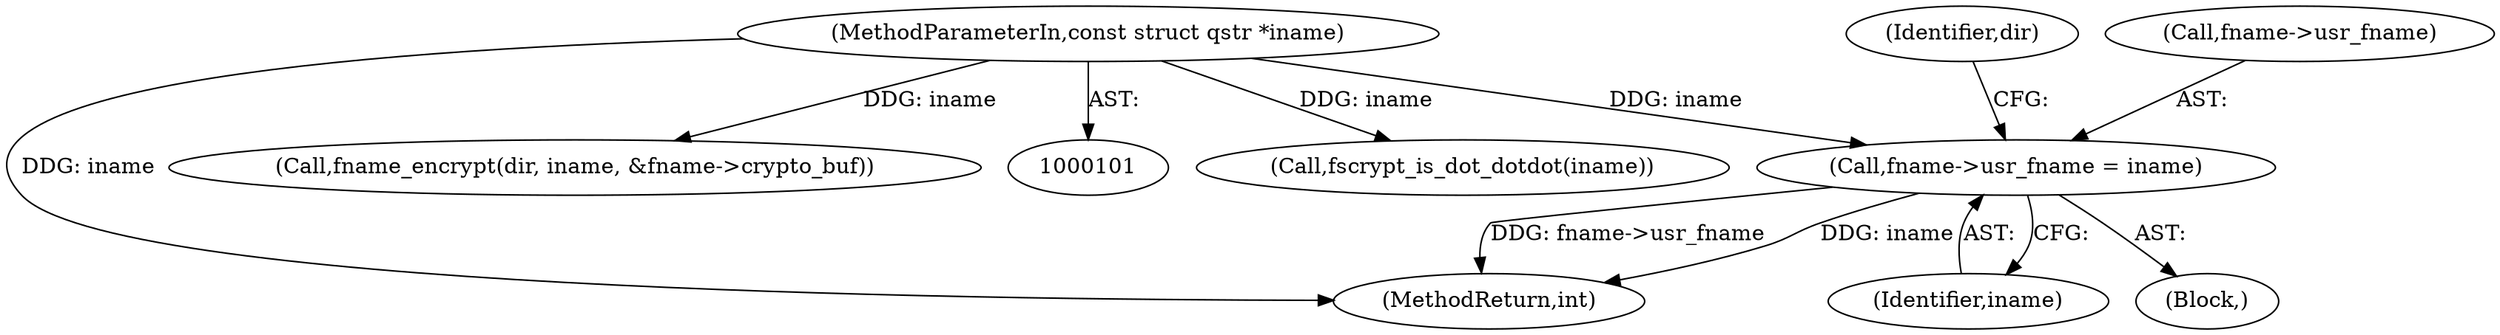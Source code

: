 digraph "0_linux_1b53cf9815bb4744958d41f3795d5d5a1d365e2d_0@pointer" {
"1000120" [label="(Call,fname->usr_fname = iname)"];
"1000103" [label="(MethodParameterIn,const struct qstr *iname)"];
"1000129" [label="(Identifier,dir)"];
"1000121" [label="(Call,fname->usr_fname)"];
"1000130" [label="(Call,fscrypt_is_dot_dotdot(iname))"];
"1000103" [label="(MethodParameterIn,const struct qstr *iname)"];
"1000124" [label="(Identifier,iname)"];
"1000377" [label="(MethodReturn,int)"];
"1000106" [label="(Block,)"];
"1000190" [label="(Call,fname_encrypt(dir, iname, &fname->crypto_buf))"];
"1000120" [label="(Call,fname->usr_fname = iname)"];
"1000120" -> "1000106"  [label="AST: "];
"1000120" -> "1000124"  [label="CFG: "];
"1000121" -> "1000120"  [label="AST: "];
"1000124" -> "1000120"  [label="AST: "];
"1000129" -> "1000120"  [label="CFG: "];
"1000120" -> "1000377"  [label="DDG: fname->usr_fname"];
"1000120" -> "1000377"  [label="DDG: iname"];
"1000103" -> "1000120"  [label="DDG: iname"];
"1000103" -> "1000101"  [label="AST: "];
"1000103" -> "1000377"  [label="DDG: iname"];
"1000103" -> "1000130"  [label="DDG: iname"];
"1000103" -> "1000190"  [label="DDG: iname"];
}
